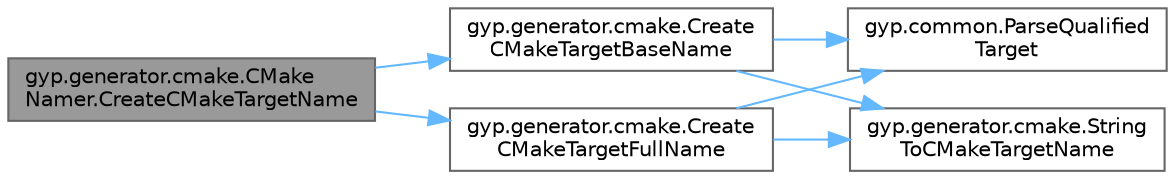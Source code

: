 digraph "gyp.generator.cmake.CMakeNamer.CreateCMakeTargetName"
{
 // LATEX_PDF_SIZE
  bgcolor="transparent";
  edge [fontname=Helvetica,fontsize=10,labelfontname=Helvetica,labelfontsize=10];
  node [fontname=Helvetica,fontsize=10,shape=box,height=0.2,width=0.4];
  rankdir="LR";
  Node1 [id="Node000001",label="gyp.generator.cmake.CMake\lNamer.CreateCMakeTargetName",height=0.2,width=0.4,color="gray40", fillcolor="grey60", style="filled", fontcolor="black",tooltip=" "];
  Node1 -> Node2 [id="edge7_Node000001_Node000002",color="steelblue1",style="solid",tooltip=" "];
  Node2 [id="Node000002",label="gyp.generator.cmake.Create\lCMakeTargetBaseName",height=0.2,width=0.4,color="grey40", fillcolor="white", style="filled",URL="$namespacegyp_1_1generator_1_1cmake.html#a29509c41d435a18143236c17619676ad",tooltip=" "];
  Node2 -> Node3 [id="edge8_Node000002_Node000003",color="steelblue1",style="solid",tooltip=" "];
  Node3 [id="Node000003",label="gyp.common.ParseQualified\lTarget",height=0.2,width=0.4,color="grey40", fillcolor="white", style="filled",URL="$namespacegyp_1_1common.html#a51180f038e57ff79c30f6231d1d7958f",tooltip=" "];
  Node2 -> Node4 [id="edge9_Node000002_Node000004",color="steelblue1",style="solid",tooltip=" "];
  Node4 [id="Node000004",label="gyp.generator.cmake.String\lToCMakeTargetName",height=0.2,width=0.4,color="grey40", fillcolor="white", style="filled",URL="$namespacegyp_1_1generator_1_1cmake.html#a0555c06a6f18f26c8dfde9490d618622",tooltip=" "];
  Node1 -> Node5 [id="edge10_Node000001_Node000005",color="steelblue1",style="solid",tooltip=" "];
  Node5 [id="Node000005",label="gyp.generator.cmake.Create\lCMakeTargetFullName",height=0.2,width=0.4,color="grey40", fillcolor="white", style="filled",URL="$namespacegyp_1_1generator_1_1cmake.html#ac789de759005fa0869e11671ede16bb0",tooltip=" "];
  Node5 -> Node3 [id="edge11_Node000005_Node000003",color="steelblue1",style="solid",tooltip=" "];
  Node5 -> Node4 [id="edge12_Node000005_Node000004",color="steelblue1",style="solid",tooltip=" "];
}
